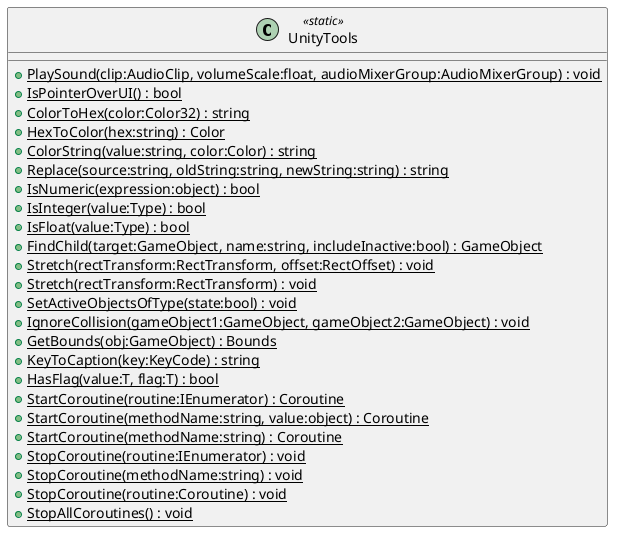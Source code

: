 @startuml
class UnityTools <<static>> {
    + {static} PlaySound(clip:AudioClip, volumeScale:float, audioMixerGroup:AudioMixerGroup) : void
    + {static} IsPointerOverUI() : bool
    + {static} ColorToHex(color:Color32) : string
    + {static} HexToColor(hex:string) : Color
    + {static} ColorString(value:string, color:Color) : string
    + {static} Replace(source:string, oldString:string, newString:string) : string
    + {static} IsNumeric(expression:object) : bool
    + {static} IsInteger(value:Type) : bool
    + {static} IsFloat(value:Type) : bool
    + {static} FindChild(target:GameObject, name:string, includeInactive:bool) : GameObject
    + {static} Stretch(rectTransform:RectTransform, offset:RectOffset) : void
    + {static} Stretch(rectTransform:RectTransform) : void
    + {static} SetActiveObjectsOfType(state:bool) : void
    + {static} IgnoreCollision(gameObject1:GameObject, gameObject2:GameObject) : void
    + {static} GetBounds(obj:GameObject) : Bounds
    + {static} KeyToCaption(key:KeyCode) : string
    + {static} HasFlag(value:T, flag:T) : bool
    + {static} StartCoroutine(routine:IEnumerator) : Coroutine
    + {static} StartCoroutine(methodName:string, value:object) : Coroutine
    + {static} StartCoroutine(methodName:string) : Coroutine
    + {static} StopCoroutine(routine:IEnumerator) : void
    + {static} StopCoroutine(methodName:string) : void
    + {static} StopCoroutine(routine:Coroutine) : void
    + {static} StopAllCoroutines() : void
}
@enduml
